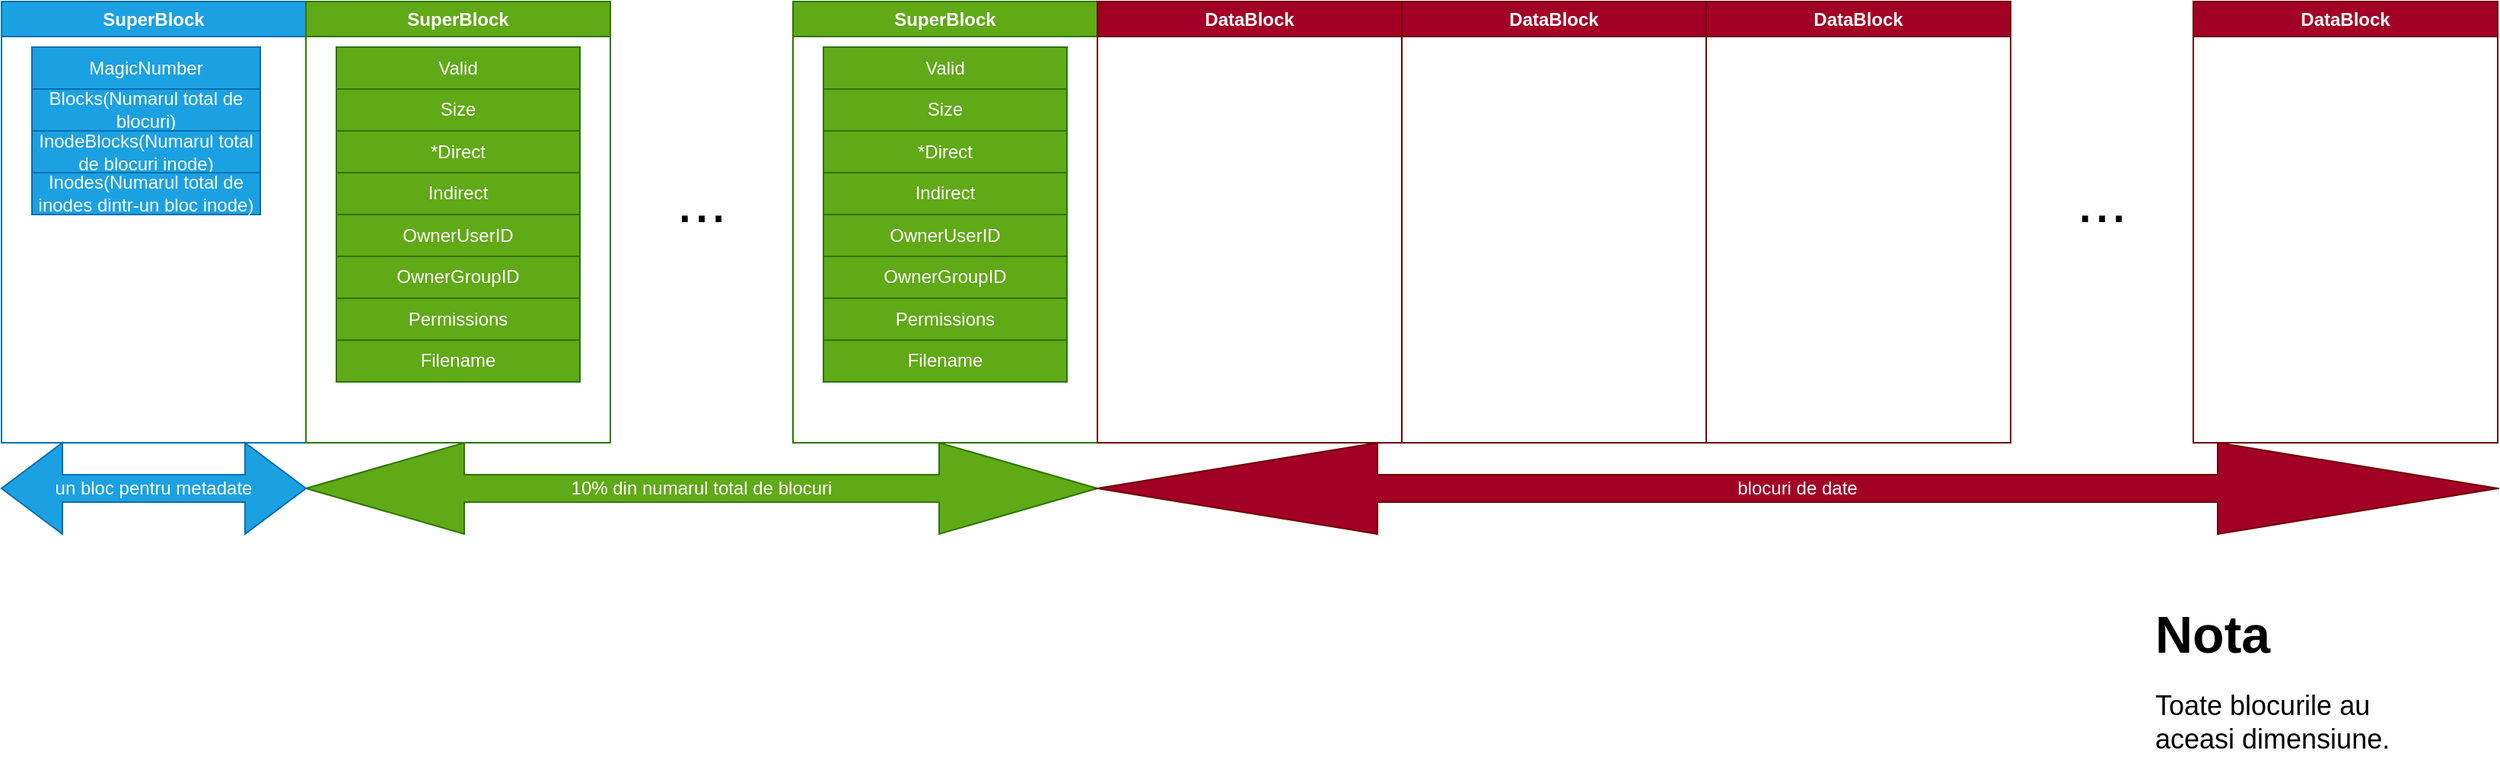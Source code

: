 <mxfile version="22.1.2" type="device">
  <diagram name="Page-1" id="JDezZuDjuLD80GOS4bZo">
    <mxGraphModel dx="2004" dy="1363" grid="1" gridSize="10" guides="1" tooltips="1" connect="1" arrows="1" fold="1" page="1" pageScale="1" pageWidth="850" pageHeight="1100" math="0" shadow="0">
      <root>
        <mxCell id="0" />
        <mxCell id="1" parent="0" />
        <mxCell id="MmV7CP9_ZmW4UNcdAm6N-6" value="SuperBlock" style="swimlane;whiteSpace=wrap;html=1;fillColor=#1ba1e2;fontColor=#ffffff;strokeColor=#006EAF;" parent="1" vertex="1">
          <mxGeometry x="40" y="40" width="200" height="290" as="geometry" />
        </mxCell>
        <mxCell id="MmV7CP9_ZmW4UNcdAm6N-12" value="" style="group;fillColor=#1ba1e2;fontColor=#ffffff;strokeColor=#006EAF;" parent="MmV7CP9_ZmW4UNcdAm6N-6" vertex="1" connectable="0">
          <mxGeometry x="20" y="30" width="150" height="110" as="geometry" />
        </mxCell>
        <mxCell id="MmV7CP9_ZmW4UNcdAm6N-7" value="MagicNumber" style="whiteSpace=wrap;html=1;fillColor=#1ba1e2;fontColor=#ffffff;strokeColor=#006EAF;" parent="MmV7CP9_ZmW4UNcdAm6N-12" vertex="1">
          <mxGeometry width="150" height="27.5" as="geometry" />
        </mxCell>
        <mxCell id="MmV7CP9_ZmW4UNcdAm6N-8" value="Blocks(Numarul total de blocuri)" style="whiteSpace=wrap;html=1;fillColor=#1ba1e2;fontColor=#ffffff;strokeColor=#006EAF;" parent="MmV7CP9_ZmW4UNcdAm6N-12" vertex="1">
          <mxGeometry y="27.5" width="150" height="27.5" as="geometry" />
        </mxCell>
        <mxCell id="MmV7CP9_ZmW4UNcdAm6N-9" value="InodeBlocks(Numarul total de blocuri inode)" style="whiteSpace=wrap;html=1;fillColor=#1ba1e2;fontColor=#ffffff;strokeColor=#006EAF;" parent="MmV7CP9_ZmW4UNcdAm6N-12" vertex="1">
          <mxGeometry y="55.0" width="150" height="27.5" as="geometry" />
        </mxCell>
        <mxCell id="MmV7CP9_ZmW4UNcdAm6N-10" value="Inodes(Numarul total de inodes dintr-un bloc inode)" style="whiteSpace=wrap;html=1;fillColor=#1ba1e2;fontColor=#ffffff;strokeColor=#006EAF;" parent="MmV7CP9_ZmW4UNcdAm6N-12" vertex="1">
          <mxGeometry y="82.5" width="150" height="27.5" as="geometry" />
        </mxCell>
        <mxCell id="MmV7CP9_ZmW4UNcdAm6N-13" value="SuperBlock" style="swimlane;whiteSpace=wrap;html=1;fillColor=#60a917;fontColor=#ffffff;strokeColor=#2D7600;" parent="1" vertex="1">
          <mxGeometry x="240" y="40" width="200" height="290" as="geometry" />
        </mxCell>
        <mxCell id="MmV7CP9_ZmW4UNcdAm6N-35" value="" style="group" parent="MmV7CP9_ZmW4UNcdAm6N-13" vertex="1" connectable="0">
          <mxGeometry x="20" y="30" width="160" height="220" as="geometry" />
        </mxCell>
        <mxCell id="MmV7CP9_ZmW4UNcdAm6N-14" value="" style="group;fillColor=#60a917;fontColor=#ffffff;strokeColor=#2D7600;" parent="MmV7CP9_ZmW4UNcdAm6N-35" vertex="1" connectable="0">
          <mxGeometry width="160" height="110" as="geometry" />
        </mxCell>
        <mxCell id="MmV7CP9_ZmW4UNcdAm6N-29" value="" style="group" parent="MmV7CP9_ZmW4UNcdAm6N-14" vertex="1" connectable="0">
          <mxGeometry width="160" height="110" as="geometry" />
        </mxCell>
        <mxCell id="MmV7CP9_ZmW4UNcdAm6N-15" value="Valid" style="whiteSpace=wrap;html=1;fillColor=#60a917;fontColor=#ffffff;strokeColor=#2D7600;" parent="MmV7CP9_ZmW4UNcdAm6N-29" vertex="1">
          <mxGeometry width="160" height="27.5" as="geometry" />
        </mxCell>
        <mxCell id="MmV7CP9_ZmW4UNcdAm6N-16" value="Size" style="whiteSpace=wrap;html=1;fillColor=#60a917;fontColor=#ffffff;strokeColor=#2D7600;" parent="MmV7CP9_ZmW4UNcdAm6N-29" vertex="1">
          <mxGeometry y="27.5" width="160" height="27.5" as="geometry" />
        </mxCell>
        <mxCell id="MmV7CP9_ZmW4UNcdAm6N-17" value="*Direct" style="whiteSpace=wrap;html=1;fillColor=#60a917;fontColor=#ffffff;strokeColor=#2D7600;" parent="MmV7CP9_ZmW4UNcdAm6N-29" vertex="1">
          <mxGeometry y="55.0" width="160" height="27.5" as="geometry" />
        </mxCell>
        <mxCell id="MmV7CP9_ZmW4UNcdAm6N-18" value="Indirect" style="whiteSpace=wrap;html=1;fillColor=#60a917;fontColor=#ffffff;strokeColor=#2D7600;" parent="MmV7CP9_ZmW4UNcdAm6N-29" vertex="1">
          <mxGeometry y="82.5" width="160" height="27.5" as="geometry" />
        </mxCell>
        <mxCell id="MmV7CP9_ZmW4UNcdAm6N-25" value="OwnerUserID" style="whiteSpace=wrap;html=1;fillColor=#60a917;fontColor=#ffffff;strokeColor=#2D7600;" parent="MmV7CP9_ZmW4UNcdAm6N-35" vertex="1">
          <mxGeometry y="110" width="160" height="27.5" as="geometry" />
        </mxCell>
        <mxCell id="MmV7CP9_ZmW4UNcdAm6N-26" value="OwnerGroupID" style="whiteSpace=wrap;html=1;fillColor=#60a917;fontColor=#ffffff;strokeColor=#2D7600;" parent="MmV7CP9_ZmW4UNcdAm6N-35" vertex="1">
          <mxGeometry y="137.5" width="160" height="27.5" as="geometry" />
        </mxCell>
        <mxCell id="MmV7CP9_ZmW4UNcdAm6N-28" value="Permissions" style="whiteSpace=wrap;html=1;fillColor=#60a917;fontColor=#ffffff;strokeColor=#2D7600;" parent="MmV7CP9_ZmW4UNcdAm6N-35" vertex="1">
          <mxGeometry y="165" width="160" height="27.5" as="geometry" />
        </mxCell>
        <mxCell id="MmV7CP9_ZmW4UNcdAm6N-27" value="Filename" style="whiteSpace=wrap;html=1;fillColor=#60a917;fontColor=#ffffff;strokeColor=#2D7600;" parent="MmV7CP9_ZmW4UNcdAm6N-35" vertex="1">
          <mxGeometry y="192.5" width="160" height="27.5" as="geometry" />
        </mxCell>
        <mxCell id="MmV7CP9_ZmW4UNcdAm6N-36" value="&lt;font style=&quot;font-size: 40px;&quot;&gt;...&lt;/font&gt;" style="text;html=1;strokeColor=none;fillColor=none;align=center;verticalAlign=middle;whiteSpace=wrap;rounded=0;" parent="1" vertex="1">
          <mxGeometry x="440" y="137.5" width="120" height="65" as="geometry" />
        </mxCell>
        <mxCell id="MmV7CP9_ZmW4UNcdAm6N-37" value="SuperBlock" style="swimlane;whiteSpace=wrap;html=1;fillColor=#60a917;fontColor=#ffffff;strokeColor=#2D7600;" parent="1" vertex="1">
          <mxGeometry x="560" y="40" width="200" height="290" as="geometry" />
        </mxCell>
        <mxCell id="MmV7CP9_ZmW4UNcdAm6N-38" value="" style="group" parent="MmV7CP9_ZmW4UNcdAm6N-37" vertex="1" connectable="0">
          <mxGeometry x="20" y="30" width="160" height="220" as="geometry" />
        </mxCell>
        <mxCell id="MmV7CP9_ZmW4UNcdAm6N-39" value="" style="group;fillColor=#60a917;fontColor=#ffffff;strokeColor=#2D7600;" parent="MmV7CP9_ZmW4UNcdAm6N-38" vertex="1" connectable="0">
          <mxGeometry width="160" height="110" as="geometry" />
        </mxCell>
        <mxCell id="MmV7CP9_ZmW4UNcdAm6N-40" value="" style="group" parent="MmV7CP9_ZmW4UNcdAm6N-39" vertex="1" connectable="0">
          <mxGeometry width="160" height="110" as="geometry" />
        </mxCell>
        <mxCell id="MmV7CP9_ZmW4UNcdAm6N-41" value="Valid" style="whiteSpace=wrap;html=1;fillColor=#60a917;fontColor=#ffffff;strokeColor=#2D7600;" parent="MmV7CP9_ZmW4UNcdAm6N-40" vertex="1">
          <mxGeometry width="160" height="27.5" as="geometry" />
        </mxCell>
        <mxCell id="MmV7CP9_ZmW4UNcdAm6N-42" value="Size" style="whiteSpace=wrap;html=1;fillColor=#60a917;fontColor=#ffffff;strokeColor=#2D7600;" parent="MmV7CP9_ZmW4UNcdAm6N-40" vertex="1">
          <mxGeometry y="27.5" width="160" height="27.5" as="geometry" />
        </mxCell>
        <mxCell id="MmV7CP9_ZmW4UNcdAm6N-43" value="*Direct" style="whiteSpace=wrap;html=1;fillColor=#60a917;fontColor=#ffffff;strokeColor=#2D7600;" parent="MmV7CP9_ZmW4UNcdAm6N-40" vertex="1">
          <mxGeometry y="55.0" width="160" height="27.5" as="geometry" />
        </mxCell>
        <mxCell id="MmV7CP9_ZmW4UNcdAm6N-44" value="Indirect" style="whiteSpace=wrap;html=1;fillColor=#60a917;fontColor=#ffffff;strokeColor=#2D7600;" parent="MmV7CP9_ZmW4UNcdAm6N-40" vertex="1">
          <mxGeometry y="82.5" width="160" height="27.5" as="geometry" />
        </mxCell>
        <mxCell id="MmV7CP9_ZmW4UNcdAm6N-45" value="OwnerUserID" style="whiteSpace=wrap;html=1;fillColor=#60a917;fontColor=#ffffff;strokeColor=#2D7600;" parent="MmV7CP9_ZmW4UNcdAm6N-38" vertex="1">
          <mxGeometry y="110" width="160" height="27.5" as="geometry" />
        </mxCell>
        <mxCell id="MmV7CP9_ZmW4UNcdAm6N-46" value="OwnerGroupID" style="whiteSpace=wrap;html=1;fillColor=#60a917;fontColor=#ffffff;strokeColor=#2D7600;" parent="MmV7CP9_ZmW4UNcdAm6N-38" vertex="1">
          <mxGeometry y="137.5" width="160" height="27.5" as="geometry" />
        </mxCell>
        <mxCell id="MmV7CP9_ZmW4UNcdAm6N-47" value="Permissions" style="whiteSpace=wrap;html=1;fillColor=#60a917;fontColor=#ffffff;strokeColor=#2D7600;" parent="MmV7CP9_ZmW4UNcdAm6N-38" vertex="1">
          <mxGeometry y="165" width="160" height="27.5" as="geometry" />
        </mxCell>
        <mxCell id="MmV7CP9_ZmW4UNcdAm6N-48" value="Filename" style="whiteSpace=wrap;html=1;fillColor=#60a917;fontColor=#ffffff;strokeColor=#2D7600;" parent="MmV7CP9_ZmW4UNcdAm6N-38" vertex="1">
          <mxGeometry y="192.5" width="160" height="27.5" as="geometry" />
        </mxCell>
        <mxCell id="MmV7CP9_ZmW4UNcdAm6N-54" value="&lt;font style=&quot;font-size: 40px;&quot;&gt;...&lt;/font&gt;" style="text;html=1;strokeColor=none;fillColor=none;align=center;verticalAlign=middle;whiteSpace=wrap;rounded=0;" parent="1" vertex="1">
          <mxGeometry x="1360" y="137.5" width="120" height="65" as="geometry" />
        </mxCell>
        <mxCell id="MmV7CP9_ZmW4UNcdAm6N-56" value="10% din numarul total de blocuri" style="shape=doubleArrow;whiteSpace=wrap;html=1;fillColor=#60a917;fontColor=#ffffff;strokeColor=#2D7600;" parent="1" vertex="1">
          <mxGeometry x="240" y="330" width="520" height="60" as="geometry" />
        </mxCell>
        <mxCell id="MmV7CP9_ZmW4UNcdAm6N-58" value="un bloc pentru metadate" style="shape=doubleArrow;whiteSpace=wrap;html=1;fillColor=#1ba1e2;fontColor=#ffffff;strokeColor=#006EAF;" parent="1" vertex="1">
          <mxGeometry x="40" y="330" width="200" height="60" as="geometry" />
        </mxCell>
        <mxCell id="MmV7CP9_ZmW4UNcdAm6N-59" value="blocuri de date" style="shape=doubleArrow;whiteSpace=wrap;html=1;fillColor=#a20025;fontColor=#ffffff;strokeColor=#6F0000;" parent="1" vertex="1">
          <mxGeometry x="760" y="330" width="920" height="60" as="geometry" />
        </mxCell>
        <mxCell id="MmV7CP9_ZmW4UNcdAm6N-60" value="&lt;h1&gt;&lt;font style=&quot;font-size: 34px;&quot;&gt;Nota&lt;/font&gt;&lt;/h1&gt;&lt;div&gt;&lt;font style=&quot;font-size: 18px;&quot;&gt;Toate blocurile au aceasi dimensiune.&lt;/font&gt;&lt;/div&gt;" style="text;html=1;strokeColor=none;fillColor=none;spacing=5;spacingTop=-20;whiteSpace=wrap;overflow=hidden;rounded=0;" parent="1" vertex="1">
          <mxGeometry x="1450" y="430" width="190" height="120" as="geometry" />
        </mxCell>
        <mxCell id="MmV7CP9_ZmW4UNcdAm6N-61" value="" style="group" parent="1" vertex="1" connectable="0">
          <mxGeometry x="760" y="40" width="920" height="290" as="geometry" />
        </mxCell>
        <mxCell id="MmV7CP9_ZmW4UNcdAm6N-49" value="DataBlock" style="swimlane;whiteSpace=wrap;html=1;fillColor=#a20025;fontColor=#ffffff;strokeColor=#6F0000;" parent="MmV7CP9_ZmW4UNcdAm6N-61" vertex="1">
          <mxGeometry width="200" height="290" as="geometry" />
        </mxCell>
        <mxCell id="MmV7CP9_ZmW4UNcdAm6N-50" value="DataBlock" style="swimlane;whiteSpace=wrap;html=1;fillColor=#a20025;fontColor=#ffffff;strokeColor=#6F0000;" parent="MmV7CP9_ZmW4UNcdAm6N-61" vertex="1">
          <mxGeometry x="200" width="200" height="290" as="geometry" />
        </mxCell>
        <mxCell id="MmV7CP9_ZmW4UNcdAm6N-51" value="DataBlock" style="swimlane;whiteSpace=wrap;html=1;fillColor=#a20025;fontColor=#ffffff;strokeColor=#6F0000;" parent="MmV7CP9_ZmW4UNcdAm6N-61" vertex="1">
          <mxGeometry x="400" width="200" height="290" as="geometry" />
        </mxCell>
        <mxCell id="MmV7CP9_ZmW4UNcdAm6N-55" value="DataBlock" style="swimlane;whiteSpace=wrap;html=1;fillColor=#a20025;fontColor=#ffffff;strokeColor=#6F0000;" parent="MmV7CP9_ZmW4UNcdAm6N-61" vertex="1">
          <mxGeometry x="720" width="200" height="290" as="geometry" />
        </mxCell>
      </root>
    </mxGraphModel>
  </diagram>
</mxfile>
